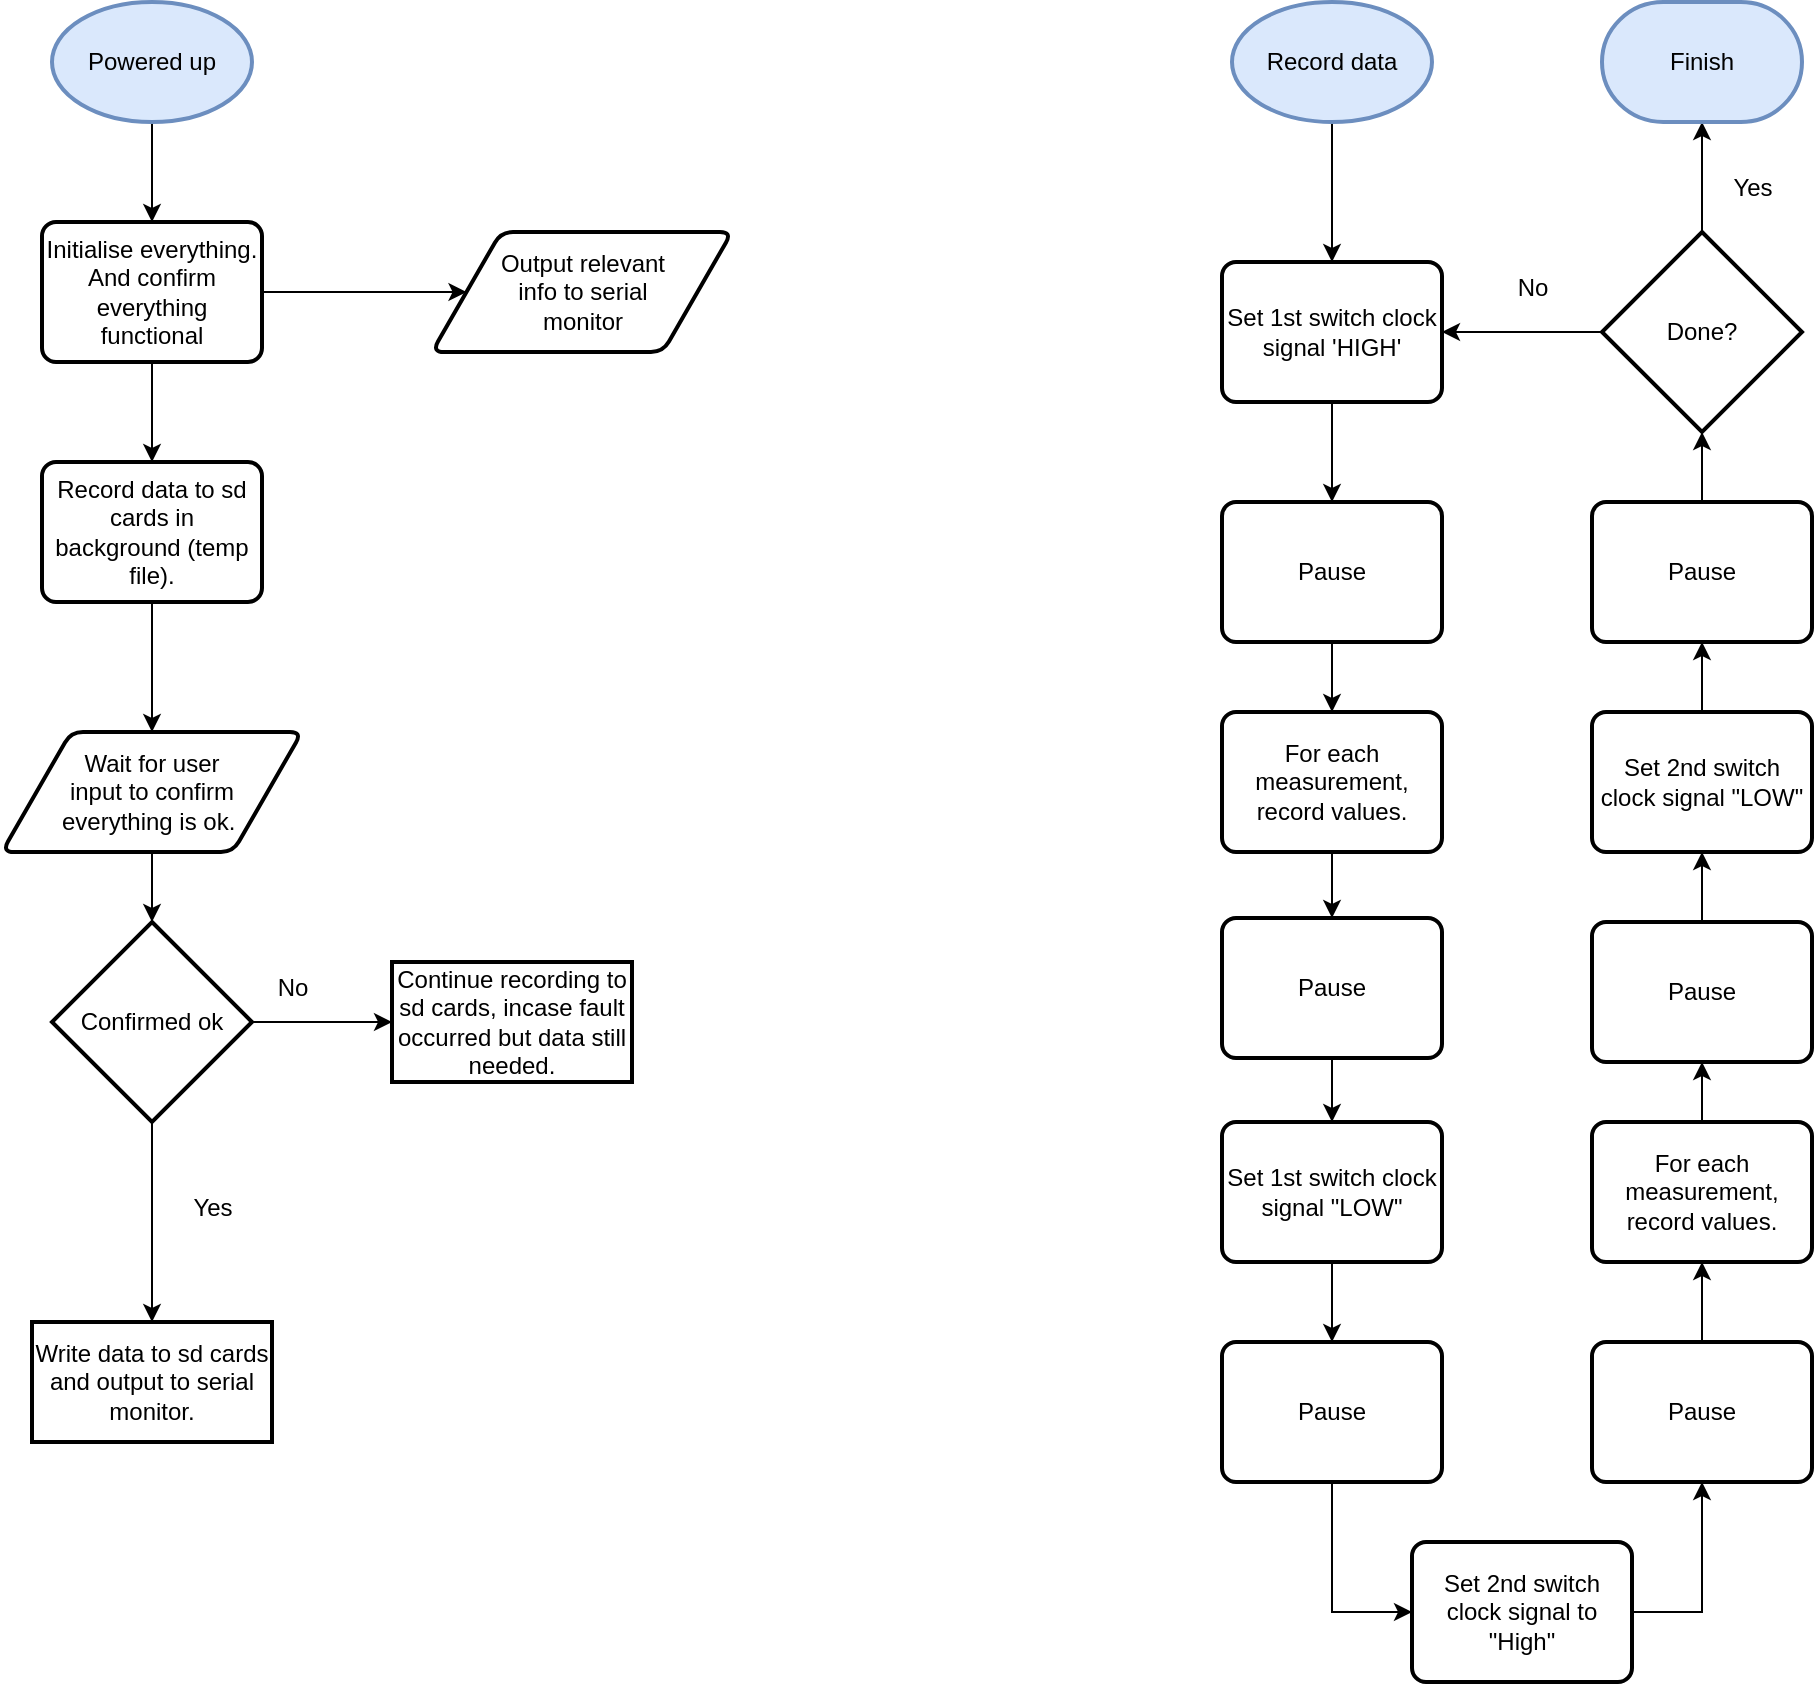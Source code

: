 <mxfile version="24.8.6">
  <diagram name="Page-1" id="VXL91TB7UHXeI3DtigxH">
    <mxGraphModel dx="2083" dy="1091" grid="1" gridSize="10" guides="1" tooltips="1" connect="1" arrows="1" fold="1" page="1" pageScale="1" pageWidth="827" pageHeight="1169" math="0" shadow="0">
      <root>
        <mxCell id="0" />
        <mxCell id="1" parent="0" />
        <mxCell id="DxfzCJdzCpwPIgDCNM8W-3" style="edgeStyle=orthogonalEdgeStyle;rounded=0;orthogonalLoop=1;jettySize=auto;html=1;entryX=0.5;entryY=0;entryDx=0;entryDy=0;" edge="1" parent="1" source="DxfzCJdzCpwPIgDCNM8W-1" target="DxfzCJdzCpwPIgDCNM8W-2">
          <mxGeometry relative="1" as="geometry" />
        </mxCell>
        <mxCell id="DxfzCJdzCpwPIgDCNM8W-1" value="Powered up" style="strokeWidth=2;html=1;shape=mxgraph.flowchart.start_1;whiteSpace=wrap;fillColor=#dae8fc;strokeColor=#6c8ebf;" vertex="1" parent="1">
          <mxGeometry x="340" y="190" width="100" height="60" as="geometry" />
        </mxCell>
        <mxCell id="DxfzCJdzCpwPIgDCNM8W-6" style="edgeStyle=orthogonalEdgeStyle;rounded=0;orthogonalLoop=1;jettySize=auto;html=1;exitX=1;exitY=0.5;exitDx=0;exitDy=0;" edge="1" parent="1" source="DxfzCJdzCpwPIgDCNM8W-2" target="DxfzCJdzCpwPIgDCNM8W-4">
          <mxGeometry relative="1" as="geometry" />
        </mxCell>
        <mxCell id="DxfzCJdzCpwPIgDCNM8W-12" value="" style="edgeStyle=orthogonalEdgeStyle;rounded=0;orthogonalLoop=1;jettySize=auto;html=1;" edge="1" parent="1" source="DxfzCJdzCpwPIgDCNM8W-2" target="DxfzCJdzCpwPIgDCNM8W-11">
          <mxGeometry relative="1" as="geometry" />
        </mxCell>
        <mxCell id="DxfzCJdzCpwPIgDCNM8W-2" value="Initialise everything.&lt;div&gt;And confirm everything functional&lt;/div&gt;" style="rounded=1;whiteSpace=wrap;html=1;absoluteArcSize=1;arcSize=14;strokeWidth=2;" vertex="1" parent="1">
          <mxGeometry x="335" y="300" width="110" height="70" as="geometry" />
        </mxCell>
        <mxCell id="DxfzCJdzCpwPIgDCNM8W-4" value="Output relevant info to serial monitor" style="shape=parallelogram;strokeWidth=2;perimeter=parallelogramPerimeter;rounded=1;arcSize=12;size=0.23;verticalAlign=middle;align=center;whiteSpace=wrap;html=1;labelBackgroundColor=none;spacing=4;spacingLeft=21;spacingRight=20;spacingTop=4;spacingBottom=4;" vertex="1" parent="1">
          <mxGeometry x="530" y="305" width="150" height="60" as="geometry" />
        </mxCell>
        <mxCell id="DxfzCJdzCpwPIgDCNM8W-15" value="" style="edgeStyle=orthogonalEdgeStyle;rounded=0;orthogonalLoop=1;jettySize=auto;html=1;" edge="1" parent="1" source="DxfzCJdzCpwPIgDCNM8W-7" target="DxfzCJdzCpwPIgDCNM8W-14">
          <mxGeometry relative="1" as="geometry" />
        </mxCell>
        <mxCell id="DxfzCJdzCpwPIgDCNM8W-7" value="Wait for user input to confirm everything is ok.&amp;nbsp;" style="shape=parallelogram;strokeWidth=2;perimeter=parallelogramPerimeter;rounded=1;arcSize=12;size=0.23;verticalAlign=middle;align=center;whiteSpace=wrap;html=1;labelBackgroundColor=none;spacing=8;spacingLeft=22;spacingRight=22;spacingTop=4;spacingBottom=4;" vertex="1" parent="1">
          <mxGeometry x="315" y="555" width="150" height="60" as="geometry" />
        </mxCell>
        <mxCell id="DxfzCJdzCpwPIgDCNM8W-13" value="" style="edgeStyle=orthogonalEdgeStyle;rounded=0;orthogonalLoop=1;jettySize=auto;html=1;" edge="1" parent="1" source="DxfzCJdzCpwPIgDCNM8W-11" target="DxfzCJdzCpwPIgDCNM8W-7">
          <mxGeometry relative="1" as="geometry" />
        </mxCell>
        <mxCell id="DxfzCJdzCpwPIgDCNM8W-11" value="Record data to sd cards in background (temp file)." style="rounded=1;whiteSpace=wrap;html=1;absoluteArcSize=1;arcSize=14;strokeWidth=2;" vertex="1" parent="1">
          <mxGeometry x="335" y="420" width="110" height="70" as="geometry" />
        </mxCell>
        <mxCell id="DxfzCJdzCpwPIgDCNM8W-17" value="" style="edgeStyle=orthogonalEdgeStyle;rounded=0;orthogonalLoop=1;jettySize=auto;html=1;" edge="1" parent="1" source="DxfzCJdzCpwPIgDCNM8W-14" target="DxfzCJdzCpwPIgDCNM8W-16">
          <mxGeometry relative="1" as="geometry" />
        </mxCell>
        <mxCell id="DxfzCJdzCpwPIgDCNM8W-21" value="" style="edgeStyle=orthogonalEdgeStyle;rounded=0;orthogonalLoop=1;jettySize=auto;html=1;" edge="1" parent="1" source="DxfzCJdzCpwPIgDCNM8W-14" target="DxfzCJdzCpwPIgDCNM8W-20">
          <mxGeometry relative="1" as="geometry" />
        </mxCell>
        <mxCell id="DxfzCJdzCpwPIgDCNM8W-14" value="Confirmed ok" style="strokeWidth=2;html=1;shape=mxgraph.flowchart.decision;whiteSpace=wrap;" vertex="1" parent="1">
          <mxGeometry x="340" y="650" width="100" height="100" as="geometry" />
        </mxCell>
        <mxCell id="DxfzCJdzCpwPIgDCNM8W-16" value="Continue recording to sd cards, incase fault occurred but data still needed." style="whiteSpace=wrap;html=1;strokeWidth=2;" vertex="1" parent="1">
          <mxGeometry x="510" y="670" width="120" height="60" as="geometry" />
        </mxCell>
        <mxCell id="DxfzCJdzCpwPIgDCNM8W-18" value="No" style="text;html=1;align=center;verticalAlign=middle;resizable=0;points=[];autosize=1;strokeColor=none;fillColor=none;" vertex="1" parent="1">
          <mxGeometry x="440" y="668" width="40" height="30" as="geometry" />
        </mxCell>
        <mxCell id="DxfzCJdzCpwPIgDCNM8W-20" value="Write data to sd cards and output to serial monitor." style="whiteSpace=wrap;html=1;strokeWidth=2;" vertex="1" parent="1">
          <mxGeometry x="330" y="850" width="120" height="60" as="geometry" />
        </mxCell>
        <mxCell id="DxfzCJdzCpwPIgDCNM8W-22" value="Yes" style="text;html=1;align=center;verticalAlign=middle;resizable=0;points=[];autosize=1;strokeColor=none;fillColor=none;" vertex="1" parent="1">
          <mxGeometry x="400" y="778" width="40" height="30" as="geometry" />
        </mxCell>
        <mxCell id="DxfzCJdzCpwPIgDCNM8W-25" value="" style="edgeStyle=orthogonalEdgeStyle;rounded=0;orthogonalLoop=1;jettySize=auto;html=1;" edge="1" parent="1" source="DxfzCJdzCpwPIgDCNM8W-23" target="DxfzCJdzCpwPIgDCNM8W-24">
          <mxGeometry relative="1" as="geometry" />
        </mxCell>
        <mxCell id="DxfzCJdzCpwPIgDCNM8W-23" value="Record data" style="strokeWidth=2;html=1;shape=mxgraph.flowchart.start_1;whiteSpace=wrap;fillColor=#dae8fc;strokeColor=#6c8ebf;" vertex="1" parent="1">
          <mxGeometry x="930" y="190" width="100" height="60" as="geometry" />
        </mxCell>
        <mxCell id="DxfzCJdzCpwPIgDCNM8W-27" value="" style="edgeStyle=orthogonalEdgeStyle;rounded=0;orthogonalLoop=1;jettySize=auto;html=1;" edge="1" parent="1" source="DxfzCJdzCpwPIgDCNM8W-24" target="DxfzCJdzCpwPIgDCNM8W-26">
          <mxGeometry relative="1" as="geometry" />
        </mxCell>
        <mxCell id="DxfzCJdzCpwPIgDCNM8W-24" value="Set 1st switch clock signal &#39;HIGH&#39;" style="rounded=1;whiteSpace=wrap;html=1;absoluteArcSize=1;arcSize=14;strokeWidth=2;" vertex="1" parent="1">
          <mxGeometry x="925" y="320" width="110" height="70" as="geometry" />
        </mxCell>
        <mxCell id="DxfzCJdzCpwPIgDCNM8W-29" value="" style="edgeStyle=orthogonalEdgeStyle;rounded=0;orthogonalLoop=1;jettySize=auto;html=1;" edge="1" parent="1" source="DxfzCJdzCpwPIgDCNM8W-26" target="DxfzCJdzCpwPIgDCNM8W-28">
          <mxGeometry relative="1" as="geometry" />
        </mxCell>
        <mxCell id="DxfzCJdzCpwPIgDCNM8W-26" value="Pause" style="rounded=1;whiteSpace=wrap;html=1;absoluteArcSize=1;arcSize=14;strokeWidth=2;" vertex="1" parent="1">
          <mxGeometry x="925" y="440" width="110" height="70" as="geometry" />
        </mxCell>
        <mxCell id="DxfzCJdzCpwPIgDCNM8W-34" value="" style="edgeStyle=orthogonalEdgeStyle;rounded=0;orthogonalLoop=1;jettySize=auto;html=1;" edge="1" parent="1" source="DxfzCJdzCpwPIgDCNM8W-28" target="DxfzCJdzCpwPIgDCNM8W-33">
          <mxGeometry relative="1" as="geometry" />
        </mxCell>
        <mxCell id="DxfzCJdzCpwPIgDCNM8W-28" value="For each measurement, record values." style="rounded=1;whiteSpace=wrap;html=1;absoluteArcSize=1;arcSize=14;strokeWidth=2;" vertex="1" parent="1">
          <mxGeometry x="925" y="545" width="110" height="70" as="geometry" />
        </mxCell>
        <mxCell id="DxfzCJdzCpwPIgDCNM8W-37" value="" style="edgeStyle=orthogonalEdgeStyle;rounded=0;orthogonalLoop=1;jettySize=auto;html=1;" edge="1" parent="1" source="DxfzCJdzCpwPIgDCNM8W-30" target="DxfzCJdzCpwPIgDCNM8W-36">
          <mxGeometry relative="1" as="geometry" />
        </mxCell>
        <mxCell id="DxfzCJdzCpwPIgDCNM8W-30" value="Set 1st switch clock signal &quot;LOW&quot;" style="rounded=1;whiteSpace=wrap;html=1;absoluteArcSize=1;arcSize=14;strokeWidth=2;" vertex="1" parent="1">
          <mxGeometry x="925" y="750" width="110" height="70" as="geometry" />
        </mxCell>
        <mxCell id="DxfzCJdzCpwPIgDCNM8W-35" value="" style="edgeStyle=orthogonalEdgeStyle;rounded=0;orthogonalLoop=1;jettySize=auto;html=1;" edge="1" parent="1" source="DxfzCJdzCpwPIgDCNM8W-33" target="DxfzCJdzCpwPIgDCNM8W-30">
          <mxGeometry relative="1" as="geometry" />
        </mxCell>
        <mxCell id="DxfzCJdzCpwPIgDCNM8W-33" value="Pause" style="rounded=1;whiteSpace=wrap;html=1;absoluteArcSize=1;arcSize=14;strokeWidth=2;" vertex="1" parent="1">
          <mxGeometry x="925" y="648" width="110" height="70" as="geometry" />
        </mxCell>
        <mxCell id="DxfzCJdzCpwPIgDCNM8W-39" value="" style="edgeStyle=orthogonalEdgeStyle;rounded=0;orthogonalLoop=1;jettySize=auto;html=1;" edge="1" parent="1" source="DxfzCJdzCpwPIgDCNM8W-36" target="DxfzCJdzCpwPIgDCNM8W-38">
          <mxGeometry relative="1" as="geometry">
            <Array as="points">
              <mxPoint x="980" y="995" />
            </Array>
          </mxGeometry>
        </mxCell>
        <mxCell id="DxfzCJdzCpwPIgDCNM8W-36" value="Pause" style="rounded=1;whiteSpace=wrap;html=1;absoluteArcSize=1;arcSize=14;strokeWidth=2;" vertex="1" parent="1">
          <mxGeometry x="925" y="860" width="110" height="70" as="geometry" />
        </mxCell>
        <mxCell id="DxfzCJdzCpwPIgDCNM8W-41" value="" style="edgeStyle=orthogonalEdgeStyle;rounded=0;orthogonalLoop=1;jettySize=auto;html=1;" edge="1" parent="1" source="DxfzCJdzCpwPIgDCNM8W-38" target="DxfzCJdzCpwPIgDCNM8W-40">
          <mxGeometry relative="1" as="geometry">
            <Array as="points">
              <mxPoint x="1165" y="995" />
            </Array>
          </mxGeometry>
        </mxCell>
        <mxCell id="DxfzCJdzCpwPIgDCNM8W-38" value="Set 2nd switch clock signal to &quot;High&quot;" style="rounded=1;whiteSpace=wrap;html=1;absoluteArcSize=1;arcSize=14;strokeWidth=2;" vertex="1" parent="1">
          <mxGeometry x="1020" y="960" width="110" height="70" as="geometry" />
        </mxCell>
        <mxCell id="DxfzCJdzCpwPIgDCNM8W-43" value="" style="edgeStyle=orthogonalEdgeStyle;rounded=0;orthogonalLoop=1;jettySize=auto;html=1;" edge="1" parent="1" source="DxfzCJdzCpwPIgDCNM8W-40" target="DxfzCJdzCpwPIgDCNM8W-42">
          <mxGeometry relative="1" as="geometry" />
        </mxCell>
        <mxCell id="DxfzCJdzCpwPIgDCNM8W-40" value="Pause" style="rounded=1;whiteSpace=wrap;html=1;absoluteArcSize=1;arcSize=14;strokeWidth=2;" vertex="1" parent="1">
          <mxGeometry x="1110" y="860" width="110" height="70" as="geometry" />
        </mxCell>
        <mxCell id="DxfzCJdzCpwPIgDCNM8W-45" value="" style="edgeStyle=orthogonalEdgeStyle;rounded=0;orthogonalLoop=1;jettySize=auto;html=1;" edge="1" parent="1" source="DxfzCJdzCpwPIgDCNM8W-42" target="DxfzCJdzCpwPIgDCNM8W-44">
          <mxGeometry relative="1" as="geometry" />
        </mxCell>
        <mxCell id="DxfzCJdzCpwPIgDCNM8W-42" value="For each measurement, record values." style="rounded=1;whiteSpace=wrap;html=1;absoluteArcSize=1;arcSize=14;strokeWidth=2;" vertex="1" parent="1">
          <mxGeometry x="1110" y="750" width="110" height="70" as="geometry" />
        </mxCell>
        <mxCell id="DxfzCJdzCpwPIgDCNM8W-51" value="" style="edgeStyle=orthogonalEdgeStyle;rounded=0;orthogonalLoop=1;jettySize=auto;html=1;" edge="1" parent="1" source="DxfzCJdzCpwPIgDCNM8W-44" target="DxfzCJdzCpwPIgDCNM8W-50">
          <mxGeometry relative="1" as="geometry" />
        </mxCell>
        <mxCell id="DxfzCJdzCpwPIgDCNM8W-44" value="Pause" style="rounded=1;whiteSpace=wrap;html=1;absoluteArcSize=1;arcSize=14;strokeWidth=2;" vertex="1" parent="1">
          <mxGeometry x="1110" y="650" width="110" height="70" as="geometry" />
        </mxCell>
        <mxCell id="DxfzCJdzCpwPIgDCNM8W-53" value="" style="edgeStyle=orthogonalEdgeStyle;rounded=0;orthogonalLoop=1;jettySize=auto;html=1;" edge="1" parent="1" source="DxfzCJdzCpwPIgDCNM8W-50" target="DxfzCJdzCpwPIgDCNM8W-52">
          <mxGeometry relative="1" as="geometry" />
        </mxCell>
        <mxCell id="DxfzCJdzCpwPIgDCNM8W-50" value="Set 2nd switch clock signal &quot;LOW&quot;" style="rounded=1;whiteSpace=wrap;html=1;absoluteArcSize=1;arcSize=14;strokeWidth=2;" vertex="1" parent="1">
          <mxGeometry x="1110" y="545" width="110" height="70" as="geometry" />
        </mxCell>
        <mxCell id="DxfzCJdzCpwPIgDCNM8W-57" value="" style="edgeStyle=orthogonalEdgeStyle;rounded=0;orthogonalLoop=1;jettySize=auto;html=1;" edge="1" parent="1" source="DxfzCJdzCpwPIgDCNM8W-52" target="DxfzCJdzCpwPIgDCNM8W-54">
          <mxGeometry relative="1" as="geometry" />
        </mxCell>
        <mxCell id="DxfzCJdzCpwPIgDCNM8W-52" value="Pause" style="rounded=1;whiteSpace=wrap;html=1;absoluteArcSize=1;arcSize=14;strokeWidth=2;" vertex="1" parent="1">
          <mxGeometry x="1110" y="440" width="110" height="70" as="geometry" />
        </mxCell>
        <mxCell id="DxfzCJdzCpwPIgDCNM8W-55" value="" style="edgeStyle=orthogonalEdgeStyle;rounded=0;orthogonalLoop=1;jettySize=auto;html=1;" edge="1" parent="1" source="DxfzCJdzCpwPIgDCNM8W-54" target="DxfzCJdzCpwPIgDCNM8W-24">
          <mxGeometry relative="1" as="geometry" />
        </mxCell>
        <mxCell id="DxfzCJdzCpwPIgDCNM8W-59" value="" style="edgeStyle=orthogonalEdgeStyle;rounded=0;orthogonalLoop=1;jettySize=auto;html=1;" edge="1" parent="1" source="DxfzCJdzCpwPIgDCNM8W-54" target="DxfzCJdzCpwPIgDCNM8W-58">
          <mxGeometry relative="1" as="geometry" />
        </mxCell>
        <mxCell id="DxfzCJdzCpwPIgDCNM8W-54" value="Done?" style="strokeWidth=2;html=1;shape=mxgraph.flowchart.decision;whiteSpace=wrap;" vertex="1" parent="1">
          <mxGeometry x="1115" y="305" width="100" height="100" as="geometry" />
        </mxCell>
        <mxCell id="DxfzCJdzCpwPIgDCNM8W-56" value="No" style="text;html=1;align=center;verticalAlign=middle;resizable=0;points=[];autosize=1;strokeColor=none;fillColor=none;" vertex="1" parent="1">
          <mxGeometry x="1060" y="318" width="40" height="30" as="geometry" />
        </mxCell>
        <mxCell id="DxfzCJdzCpwPIgDCNM8W-58" value="Finish" style="strokeWidth=2;html=1;shape=mxgraph.flowchart.terminator;whiteSpace=wrap;fillColor=#dae8fc;strokeColor=#6c8ebf;" vertex="1" parent="1">
          <mxGeometry x="1115" y="190" width="100" height="60" as="geometry" />
        </mxCell>
        <mxCell id="DxfzCJdzCpwPIgDCNM8W-60" value="Yes" style="text;html=1;align=center;verticalAlign=middle;resizable=0;points=[];autosize=1;strokeColor=none;fillColor=none;" vertex="1" parent="1">
          <mxGeometry x="1170" y="268" width="40" height="30" as="geometry" />
        </mxCell>
      </root>
    </mxGraphModel>
  </diagram>
</mxfile>
